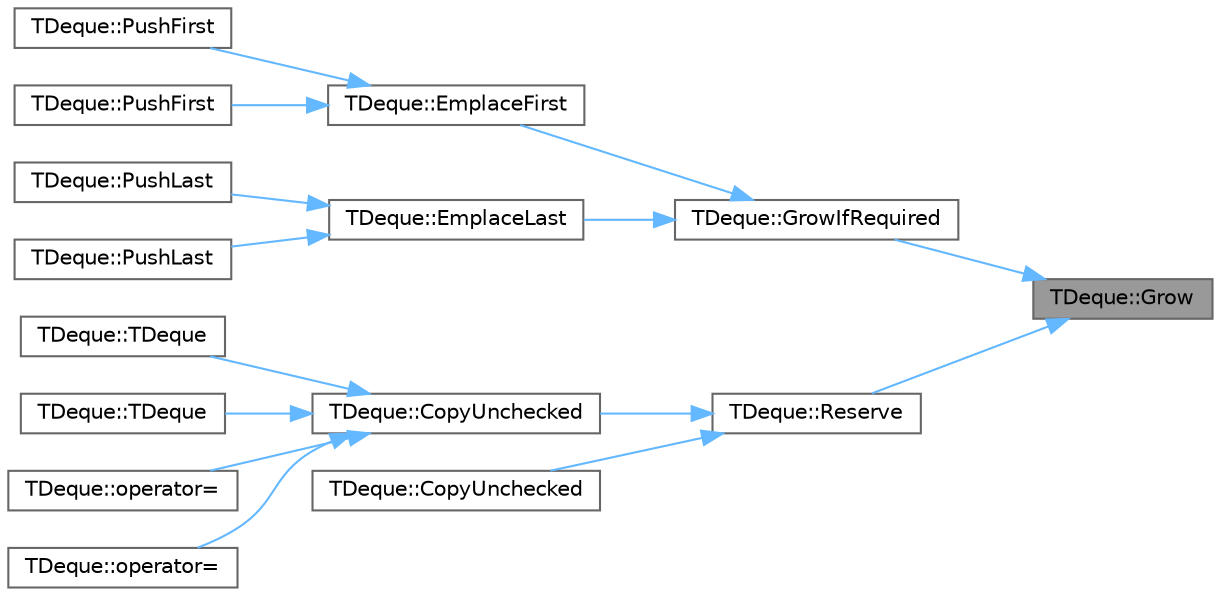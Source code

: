 digraph "TDeque::Grow"
{
 // INTERACTIVE_SVG=YES
 // LATEX_PDF_SIZE
  bgcolor="transparent";
  edge [fontname=Helvetica,fontsize=10,labelfontname=Helvetica,labelfontsize=10];
  node [fontname=Helvetica,fontsize=10,shape=box,height=0.2,width=0.4];
  rankdir="RL";
  Node1 [id="Node000001",label="TDeque::Grow",height=0.2,width=0.4,color="gray40", fillcolor="grey60", style="filled", fontcolor="black",tooltip="Grows the container's storage to the parameter capacity value."];
  Node1 -> Node2 [id="edge1_Node000001_Node000002",dir="back",color="steelblue1",style="solid",tooltip=" "];
  Node2 [id="Node000002",label="TDeque::GrowIfRequired",height=0.2,width=0.4,color="grey40", fillcolor="white", style="filled",URL="$dd/df8/classTDeque.html#a52fb92a308bbb1a1773d99754cc90ec2",tooltip="Grows the container to the next capacity value (determined by the storage allocator) if full."];
  Node2 -> Node3 [id="edge2_Node000002_Node000003",dir="back",color="steelblue1",style="solid",tooltip=" "];
  Node3 [id="Node000003",label="TDeque::EmplaceFirst",height=0.2,width=0.4,color="grey40", fillcolor="white", style="filled",URL="$dd/df8/classTDeque.html#a6563f12d2122f0ecd800fdf890857907",tooltip=" "];
  Node3 -> Node4 [id="edge3_Node000003_Node000004",dir="back",color="steelblue1",style="solid",tooltip=" "];
  Node4 [id="Node000004",label="TDeque::PushFirst",height=0.2,width=0.4,color="grey40", fillcolor="white", style="filled",URL="$dd/df8/classTDeque.html#a8f6e604fe31d503678ba6102917a06bf",tooltip=" "];
  Node3 -> Node5 [id="edge4_Node000003_Node000005",dir="back",color="steelblue1",style="solid",tooltip=" "];
  Node5 [id="Node000005",label="TDeque::PushFirst",height=0.2,width=0.4,color="grey40", fillcolor="white", style="filled",URL="$dd/df8/classTDeque.html#abe9b33755ff5edf4efecac9a05d02053",tooltip=" "];
  Node2 -> Node6 [id="edge5_Node000002_Node000006",dir="back",color="steelblue1",style="solid",tooltip=" "];
  Node6 [id="Node000006",label="TDeque::EmplaceLast",height=0.2,width=0.4,color="grey40", fillcolor="white", style="filled",URL="$dd/df8/classTDeque.html#aa6ee3f17768f4ff885805bea125f78b5",tooltip=" "];
  Node6 -> Node7 [id="edge6_Node000006_Node000007",dir="back",color="steelblue1",style="solid",tooltip=" "];
  Node7 [id="Node000007",label="TDeque::PushLast",height=0.2,width=0.4,color="grey40", fillcolor="white", style="filled",URL="$dd/df8/classTDeque.html#a085d35128a6671e13255138f5aceefea",tooltip=" "];
  Node6 -> Node8 [id="edge7_Node000006_Node000008",dir="back",color="steelblue1",style="solid",tooltip=" "];
  Node8 [id="Node000008",label="TDeque::PushLast",height=0.2,width=0.4,color="grey40", fillcolor="white", style="filled",URL="$dd/df8/classTDeque.html#ac615d04bfc566689d760009bced6faf3",tooltip=" "];
  Node1 -> Node9 [id="edge8_Node000001_Node000009",dir="back",color="steelblue1",style="solid",tooltip=" "];
  Node9 [id="Node000009",label="TDeque::Reserve",height=0.2,width=0.4,color="grey40", fillcolor="white", style="filled",URL="$dd/df8/classTDeque.html#a19f0cb34dcef433e567b84758b64aa90",tooltip=" "];
  Node9 -> Node10 [id="edge9_Node000009_Node000010",dir="back",color="steelblue1",style="solid",tooltip=" "];
  Node10 [id="Node000010",label="TDeque::CopyUnchecked",height=0.2,width=0.4,color="grey40", fillcolor="white", style="filled",URL="$dd/df8/classTDeque.html#a82bcbd0e06f1f69fa0e5d2dcf9670307",tooltip=" "];
  Node10 -> Node11 [id="edge10_Node000010_Node000011",dir="back",color="steelblue1",style="solid",tooltip=" "];
  Node11 [id="Node000011",label="TDeque::TDeque",height=0.2,width=0.4,color="grey40", fillcolor="white", style="filled",URL="$dd/df8/classTDeque.html#a9f3867ffaf4f49edb2b73441462882f3",tooltip=" "];
  Node10 -> Node12 [id="edge11_Node000010_Node000012",dir="back",color="steelblue1",style="solid",tooltip=" "];
  Node12 [id="Node000012",label="TDeque::TDeque",height=0.2,width=0.4,color="grey40", fillcolor="white", style="filled",URL="$dd/df8/classTDeque.html#a9c7d2fe173fb917be64f511eed8544b2",tooltip=" "];
  Node10 -> Node13 [id="edge12_Node000010_Node000013",dir="back",color="steelblue1",style="solid",tooltip=" "];
  Node13 [id="Node000013",label="TDeque::operator=",height=0.2,width=0.4,color="grey40", fillcolor="white", style="filled",URL="$dd/df8/classTDeque.html#a7d7199aba3f8faaf23c6f4e44a17843d",tooltip=" "];
  Node10 -> Node14 [id="edge13_Node000010_Node000014",dir="back",color="steelblue1",style="solid",tooltip=" "];
  Node14 [id="Node000014",label="TDeque::operator=",height=0.2,width=0.4,color="grey40", fillcolor="white", style="filled",URL="$dd/df8/classTDeque.html#a52776dce55496d069e46df99d05d0947",tooltip=" "];
  Node9 -> Node15 [id="edge14_Node000009_Node000015",dir="back",color="steelblue1",style="solid",tooltip=" "];
  Node15 [id="Node000015",label="TDeque::CopyUnchecked",height=0.2,width=0.4,color="grey40", fillcolor="white", style="filled",URL="$dd/df8/classTDeque.html#a42493c92fbee3ee4fb62cb65f500ea71",tooltip=" "];
}
